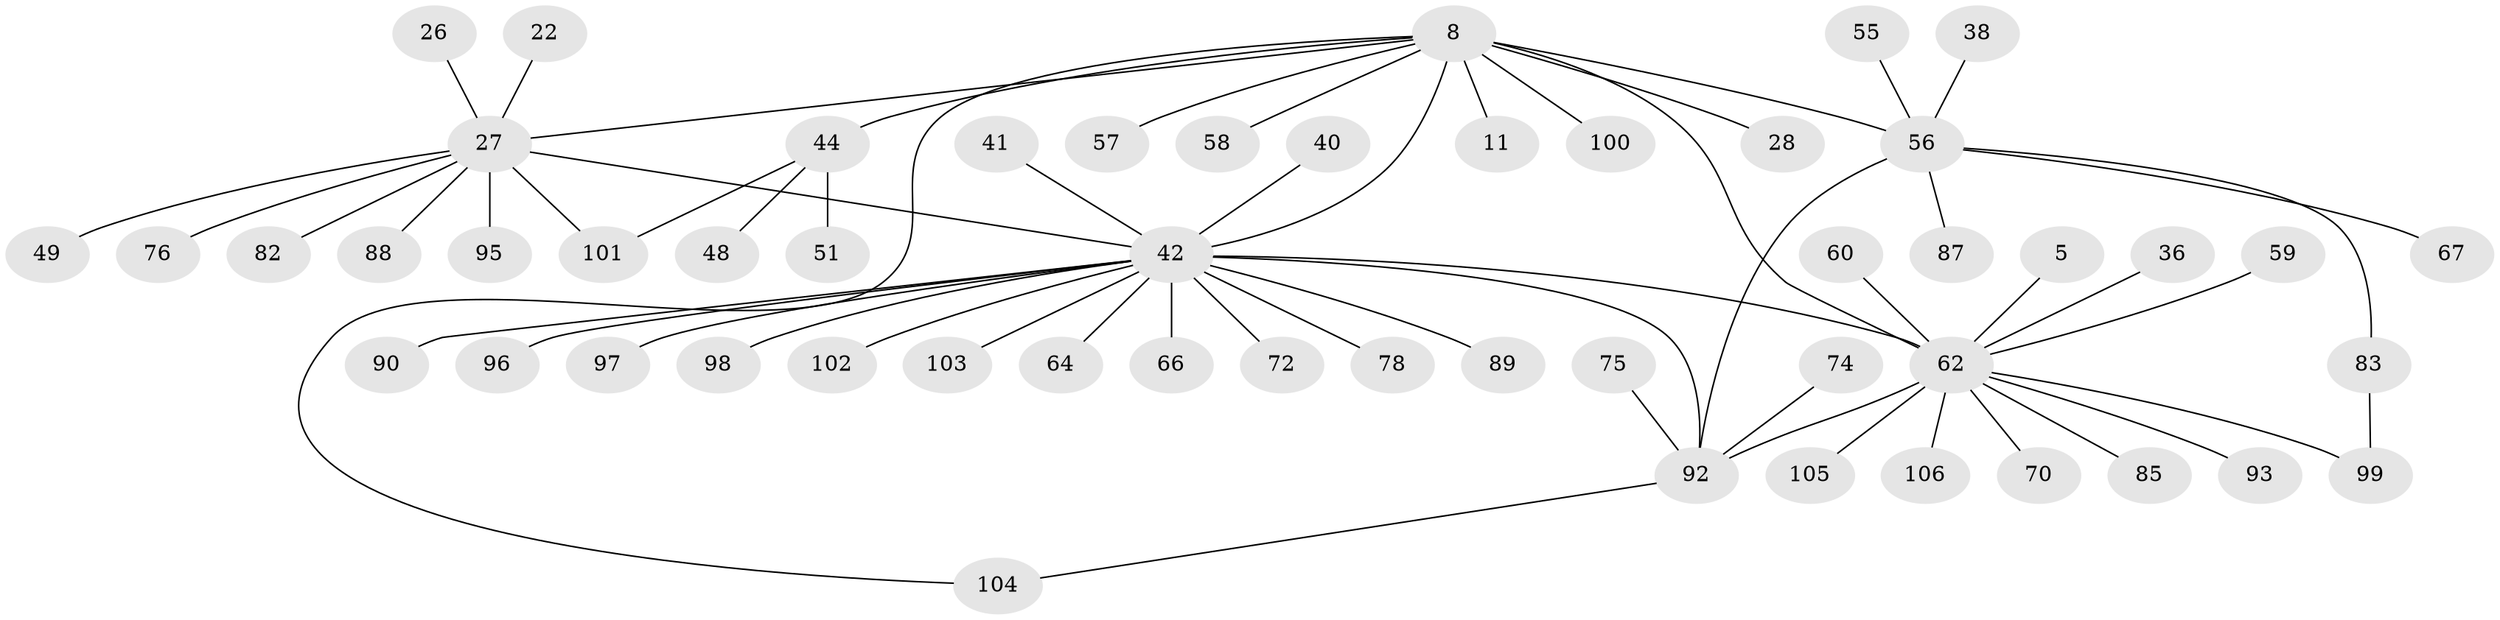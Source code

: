 // original degree distribution, {3: 0.0660377358490566, 15: 0.009433962264150943, 11: 0.009433962264150943, 12: 0.009433962264150943, 1: 0.5471698113207547, 4: 0.02830188679245283, 2: 0.24528301886792453, 10: 0.018867924528301886, 6: 0.018867924528301886, 8: 0.018867924528301886, 5: 0.018867924528301886, 9: 0.009433962264150943}
// Generated by graph-tools (version 1.1) at 2025/47/03/09/25 04:47:36]
// undirected, 53 vertices, 59 edges
graph export_dot {
graph [start="1"]
  node [color=gray90,style=filled];
  5;
  8 [super="+3"];
  11;
  22;
  26;
  27 [super="+19+20+24"];
  28;
  36;
  38;
  40;
  41;
  42 [super="+33+25+32+35+37"];
  44 [super="+18"];
  48;
  49;
  51;
  55 [super="+53"];
  56 [super="+12"];
  57;
  58 [super="+15"];
  59;
  60 [super="+52"];
  62 [super="+23+6+4"];
  64;
  66 [super="+54"];
  67;
  70 [super="+47"];
  72;
  74;
  75;
  76;
  78;
  82;
  83 [super="+30+69"];
  85;
  87 [super="+16"];
  88;
  89;
  90;
  92 [super="+65+46+68+61+71+73+77+80+81+84+86+63"];
  93 [super="+7"];
  95;
  96;
  97;
  98;
  99 [super="+91"];
  100;
  101;
  102;
  103 [super="+1+94"];
  104 [super="+9"];
  105;
  106 [super="+39"];
  5 -- 62;
  8 -- 11;
  8 -- 57;
  8 -- 100;
  8 -- 44 [weight=2];
  8 -- 56 [weight=2];
  8 -- 28;
  8 -- 62 [weight=4];
  8 -- 104;
  8 -- 58;
  8 -- 27 [weight=3];
  8 -- 42;
  22 -- 27;
  26 -- 27;
  27 -- 95 [weight=2];
  27 -- 101;
  27 -- 76;
  27 -- 49;
  27 -- 82;
  27 -- 88;
  27 -- 42;
  36 -- 62;
  38 -- 56;
  40 -- 42;
  41 -- 42;
  42 -- 62;
  42 -- 64;
  42 -- 66;
  42 -- 72;
  42 -- 78;
  42 -- 89;
  42 -- 90;
  42 -- 92 [weight=3];
  42 -- 96;
  42 -- 97;
  42 -- 98;
  42 -- 102;
  42 -- 103;
  44 -- 48;
  44 -- 51;
  44 -- 101;
  55 -- 56;
  56 -- 67;
  56 -- 92;
  56 -- 83;
  56 -- 87;
  59 -- 62;
  60 -- 62;
  62 -- 105;
  62 -- 99 [weight=2];
  62 -- 85;
  62 -- 93;
  62 -- 106;
  62 -- 70;
  62 -- 92;
  74 -- 92;
  75 -- 92;
  83 -- 99;
  92 -- 104;
}
